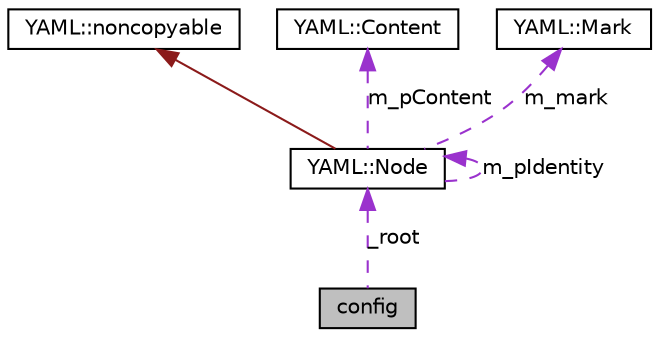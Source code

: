 digraph G
{
  edge [fontname="Helvetica",fontsize="10",labelfontname="Helvetica",labelfontsize="10"];
  node [fontname="Helvetica",fontsize="10",shape=record];
  Node1 [label="config",height=0.2,width=0.4,color="black", fillcolor="grey75", style="filled" fontcolor="black"];
  Node2 -> Node1 [dir=back,color="darkorchid3",fontsize="10",style="dashed",label="_root",fontname="Helvetica"];
  Node2 [label="YAML::Node",height=0.2,width=0.4,color="black", fillcolor="white", style="filled",URL="$classYAML_1_1Node.html"];
  Node3 -> Node2 [dir=back,color="firebrick4",fontsize="10",style="solid",fontname="Helvetica"];
  Node3 [label="YAML::noncopyable",height=0.2,width=0.4,color="black", fillcolor="white", style="filled",URL="$classYAML_1_1noncopyable.html"];
  Node2 -> Node2 [dir=back,color="darkorchid3",fontsize="10",style="dashed",label="m_pIdentity",fontname="Helvetica"];
  Node4 -> Node2 [dir=back,color="darkorchid3",fontsize="10",style="dashed",label="m_pContent",fontname="Helvetica"];
  Node4 [label="YAML::Content",height=0.2,width=0.4,color="black", fillcolor="white", style="filled",URL="$classYAML_1_1Content.html"];
  Node5 -> Node2 [dir=back,color="darkorchid3",fontsize="10",style="dashed",label="m_mark",fontname="Helvetica"];
  Node5 [label="YAML::Mark",height=0.2,width=0.4,color="black", fillcolor="white", style="filled",URL="$structYAML_1_1Mark.html"];
}
